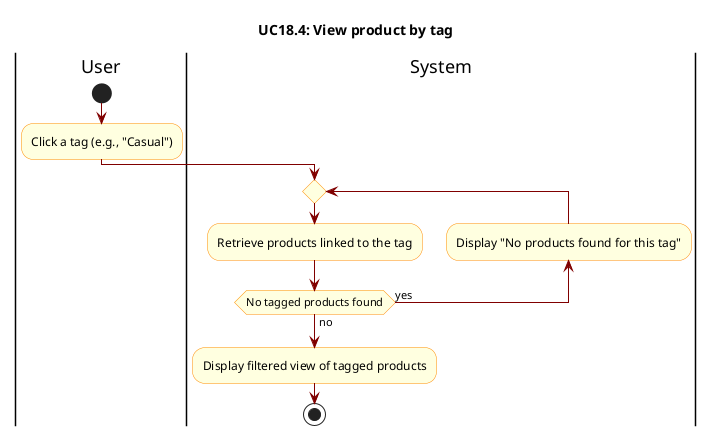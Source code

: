 @startuml

skinparam ActivityBackgroundColor LightYellow
skinparam ActivityBorderColor DarkOrange
skinparam ArrowColor Maroon

title UC18.4: View product by tag

|User|
start
:Click a tag (e.g., "Casual");

|System|
repeat
  :Retrieve products linked to the tag;
  backward :Display "No products found for this tag";
repeat while (No tagged products found) is (yes) not (no)

:Display filtered view of tagged products;

stop

@enduml
